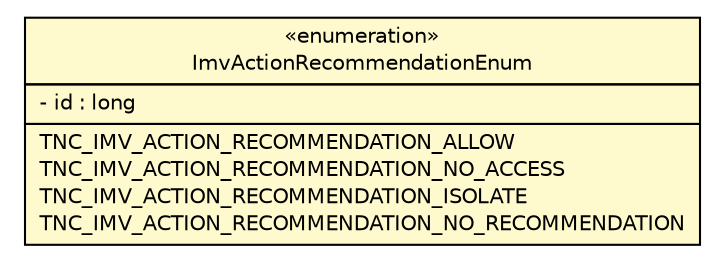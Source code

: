 #!/usr/local/bin/dot
#
# Class diagram 
# Generated by UMLGraph version R5_6 (http://www.umlgraph.org/)
#

digraph G {
	edge [fontname="Helvetica",fontsize=10,labelfontname="Helvetica",labelfontsize=10];
	node [fontname="Helvetica",fontsize=10,shape=plaintext];
	nodesep=0.25;
	ranksep=0.5;
	// de.hsbremen.tc.tnc.report.enums.ImvActionRecommendationEnum
	c674 [label=<<table title="de.hsbremen.tc.tnc.report.enums.ImvActionRecommendationEnum" border="0" cellborder="1" cellspacing="0" cellpadding="2" port="p" bgcolor="lemonChiffon" href="./ImvActionRecommendationEnum.html">
		<tr><td><table border="0" cellspacing="0" cellpadding="1">
<tr><td align="center" balign="center"> &#171;enumeration&#187; </td></tr>
<tr><td align="center" balign="center"> ImvActionRecommendationEnum </td></tr>
		</table></td></tr>
		<tr><td><table border="0" cellspacing="0" cellpadding="1">
<tr><td align="left" balign="left"> - id : long </td></tr>
		</table></td></tr>
		<tr><td><table border="0" cellspacing="0" cellpadding="1">
<tr><td align="left" balign="left"> TNC_IMV_ACTION_RECOMMENDATION_ALLOW </td></tr>
<tr><td align="left" balign="left"> TNC_IMV_ACTION_RECOMMENDATION_NO_ACCESS </td></tr>
<tr><td align="left" balign="left"> TNC_IMV_ACTION_RECOMMENDATION_ISOLATE </td></tr>
<tr><td align="left" balign="left"> TNC_IMV_ACTION_RECOMMENDATION_NO_RECOMMENDATION </td></tr>
		</table></td></tr>
		</table>>, URL="./ImvActionRecommendationEnum.html", fontname="Helvetica", fontcolor="black", fontsize=10.0];
}

